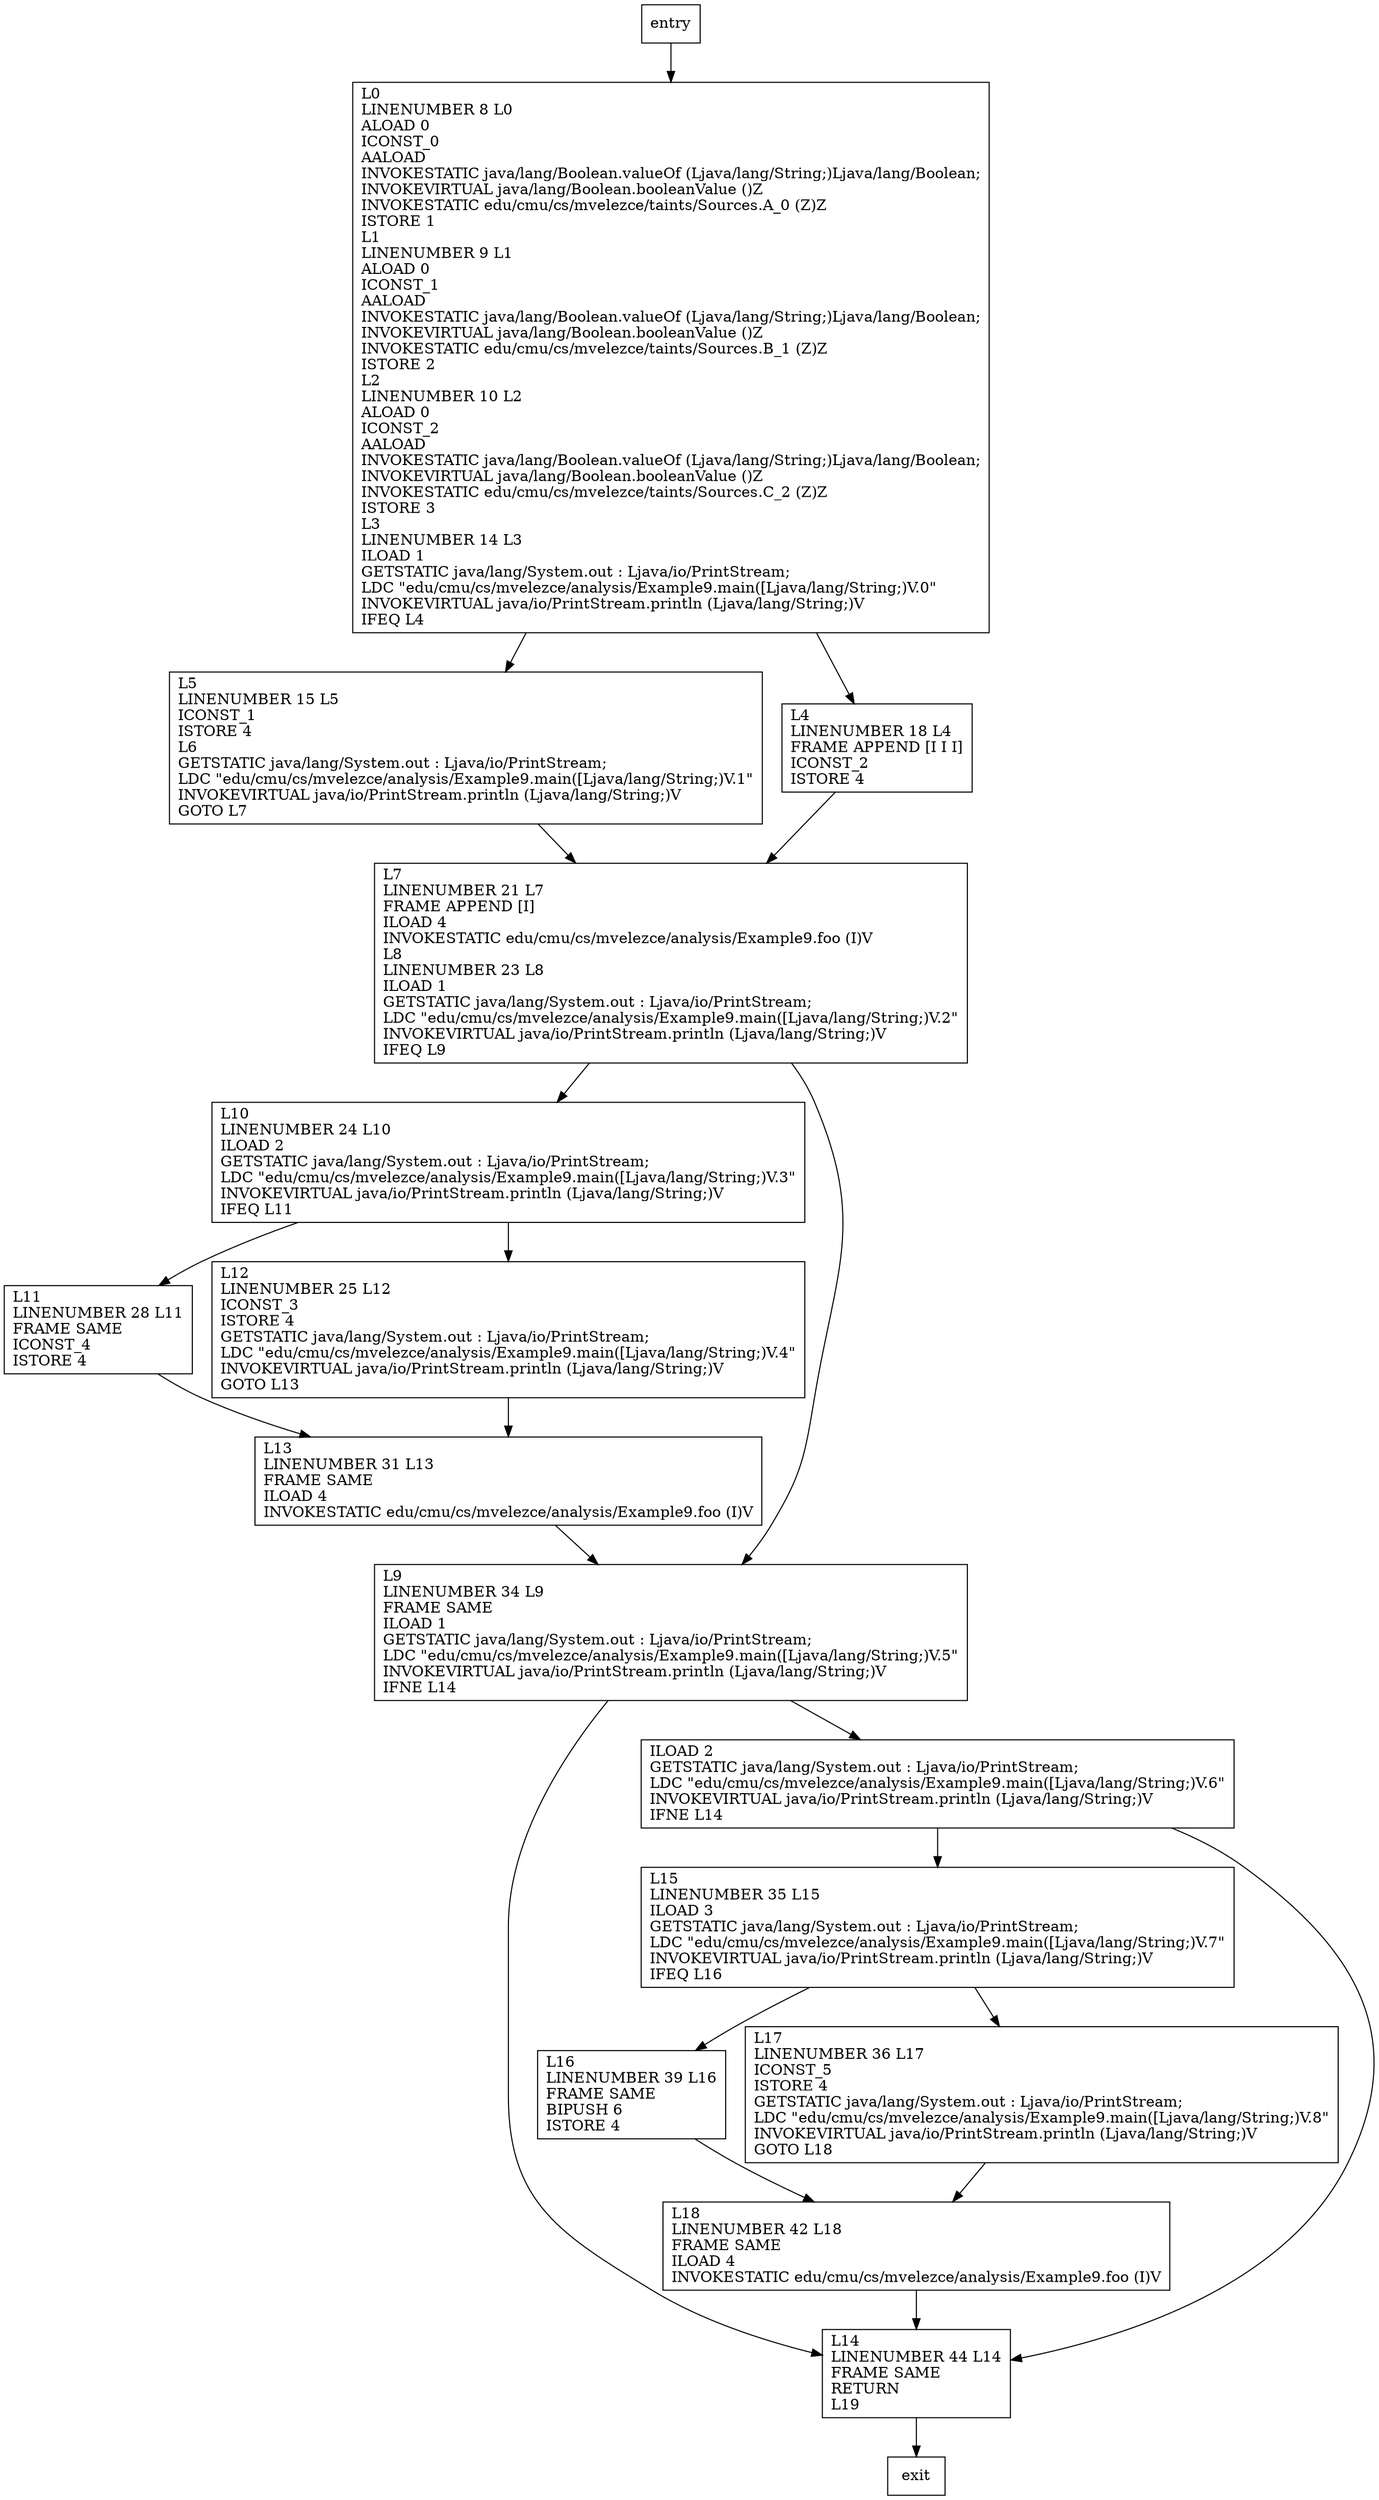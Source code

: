 digraph main {
node [shape=record];
1311292881 [label="L7\lLINENUMBER 21 L7\lFRAME APPEND [I]\lILOAD 4\lINVOKESTATIC edu/cmu/cs/mvelezce/analysis/Example9.foo (I)V\lL8\lLINENUMBER 23 L8\lILOAD 1\lGETSTATIC java/lang/System.out : Ljava/io/PrintStream;\lLDC \"edu/cmu/cs/mvelezce/analysis/Example9.main([Ljava/lang/String;)V.2\"\lINVOKEVIRTUAL java/io/PrintStream.println (Ljava/lang/String;)V\lIFEQ L9\l"];
79919963 [label="L11\lLINENUMBER 28 L11\lFRAME SAME\lICONST_4\lISTORE 4\l"];
1408533352 [label="L10\lLINENUMBER 24 L10\lILOAD 2\lGETSTATIC java/lang/System.out : Ljava/io/PrintStream;\lLDC \"edu/cmu/cs/mvelezce/analysis/Example9.main([Ljava/lang/String;)V.3\"\lINVOKEVIRTUAL java/io/PrintStream.println (Ljava/lang/String;)V\lIFEQ L11\l"];
505231702 [label="L5\lLINENUMBER 15 L5\lICONST_1\lISTORE 4\lL6\lGETSTATIC java/lang/System.out : Ljava/io/PrintStream;\lLDC \"edu/cmu/cs/mvelezce/analysis/Example9.main([Ljava/lang/String;)V.1\"\lINVOKEVIRTUAL java/io/PrintStream.println (Ljava/lang/String;)V\lGOTO L7\l"];
617928649 [label="L9\lLINENUMBER 34 L9\lFRAME SAME\lILOAD 1\lGETSTATIC java/lang/System.out : Ljava/io/PrintStream;\lLDC \"edu/cmu/cs/mvelezce/analysis/Example9.main([Ljava/lang/String;)V.5\"\lINVOKEVIRTUAL java/io/PrintStream.println (Ljava/lang/String;)V\lIFNE L14\l"];
1011044643 [label="L16\lLINENUMBER 39 L16\lFRAME SAME\lBIPUSH 6\lISTORE 4\l"];
1328323494 [label="L4\lLINENUMBER 18 L4\lFRAME APPEND [I I I]\lICONST_2\lISTORE 4\l"];
353023213 [label="L15\lLINENUMBER 35 L15\lILOAD 3\lGETSTATIC java/lang/System.out : Ljava/io/PrintStream;\lLDC \"edu/cmu/cs/mvelezce/analysis/Example9.main([Ljava/lang/String;)V.7\"\lINVOKEVIRTUAL java/io/PrintStream.println (Ljava/lang/String;)V\lIFEQ L16\l"];
821405322 [label="L0\lLINENUMBER 8 L0\lALOAD 0\lICONST_0\lAALOAD\lINVOKESTATIC java/lang/Boolean.valueOf (Ljava/lang/String;)Ljava/lang/Boolean;\lINVOKEVIRTUAL java/lang/Boolean.booleanValue ()Z\lINVOKESTATIC edu/cmu/cs/mvelezce/taints/Sources.A_0 (Z)Z\lISTORE 1\lL1\lLINENUMBER 9 L1\lALOAD 0\lICONST_1\lAALOAD\lINVOKESTATIC java/lang/Boolean.valueOf (Ljava/lang/String;)Ljava/lang/Boolean;\lINVOKEVIRTUAL java/lang/Boolean.booleanValue ()Z\lINVOKESTATIC edu/cmu/cs/mvelezce/taints/Sources.B_1 (Z)Z\lISTORE 2\lL2\lLINENUMBER 10 L2\lALOAD 0\lICONST_2\lAALOAD\lINVOKESTATIC java/lang/Boolean.valueOf (Ljava/lang/String;)Ljava/lang/Boolean;\lINVOKEVIRTUAL java/lang/Boolean.booleanValue ()Z\lINVOKESTATIC edu/cmu/cs/mvelezce/taints/Sources.C_2 (Z)Z\lISTORE 3\lL3\lLINENUMBER 14 L3\lILOAD 1\lGETSTATIC java/lang/System.out : Ljava/io/PrintStream;\lLDC \"edu/cmu/cs/mvelezce/analysis/Example9.main([Ljava/lang/String;)V.0\"\lINVOKEVIRTUAL java/io/PrintStream.println (Ljava/lang/String;)V\lIFEQ L4\l"];
1943750504 [label="L13\lLINENUMBER 31 L13\lFRAME SAME\lILOAD 4\lINVOKESTATIC edu/cmu/cs/mvelezce/analysis/Example9.foo (I)V\l"];
252615006 [label="L12\lLINENUMBER 25 L12\lICONST_3\lISTORE 4\lGETSTATIC java/lang/System.out : Ljava/io/PrintStream;\lLDC \"edu/cmu/cs/mvelezce/analysis/Example9.main([Ljava/lang/String;)V.4\"\lINVOKEVIRTUAL java/io/PrintStream.println (Ljava/lang/String;)V\lGOTO L13\l"];
979550238 [label="L18\lLINENUMBER 42 L18\lFRAME SAME\lILOAD 4\lINVOKESTATIC edu/cmu/cs/mvelezce/analysis/Example9.foo (I)V\l"];
1907604549 [label="L14\lLINENUMBER 44 L14\lFRAME SAME\lRETURN\lL19\l"];
1358857082 [label="L17\lLINENUMBER 36 L17\lICONST_5\lISTORE 4\lGETSTATIC java/lang/System.out : Ljava/io/PrintStream;\lLDC \"edu/cmu/cs/mvelezce/analysis/Example9.main([Ljava/lang/String;)V.8\"\lINVOKEVIRTUAL java/io/PrintStream.println (Ljava/lang/String;)V\lGOTO L18\l"];
176955204 [label="ILOAD 2\lGETSTATIC java/lang/System.out : Ljava/io/PrintStream;\lLDC \"edu/cmu/cs/mvelezce/analysis/Example9.main([Ljava/lang/String;)V.6\"\lINVOKEVIRTUAL java/io/PrintStream.println (Ljava/lang/String;)V\lIFNE L14\l"];
entry;
exit;
1311292881 -> 1408533352;
1311292881 -> 617928649;
79919963 -> 1943750504;
1408533352 -> 79919963;
1408533352 -> 252615006;
505231702 -> 1311292881;
617928649 -> 1907604549;
617928649 -> 176955204;
1011044643 -> 979550238;
1328323494 -> 1311292881;
353023213 -> 1358857082;
353023213 -> 1011044643;
821405322 -> 505231702;
821405322 -> 1328323494;
1943750504 -> 617928649;
252615006 -> 1943750504;
979550238 -> 1907604549;
entry -> 821405322;
1907604549 -> exit;
1358857082 -> 979550238;
176955204 -> 1907604549;
176955204 -> 353023213;
}
